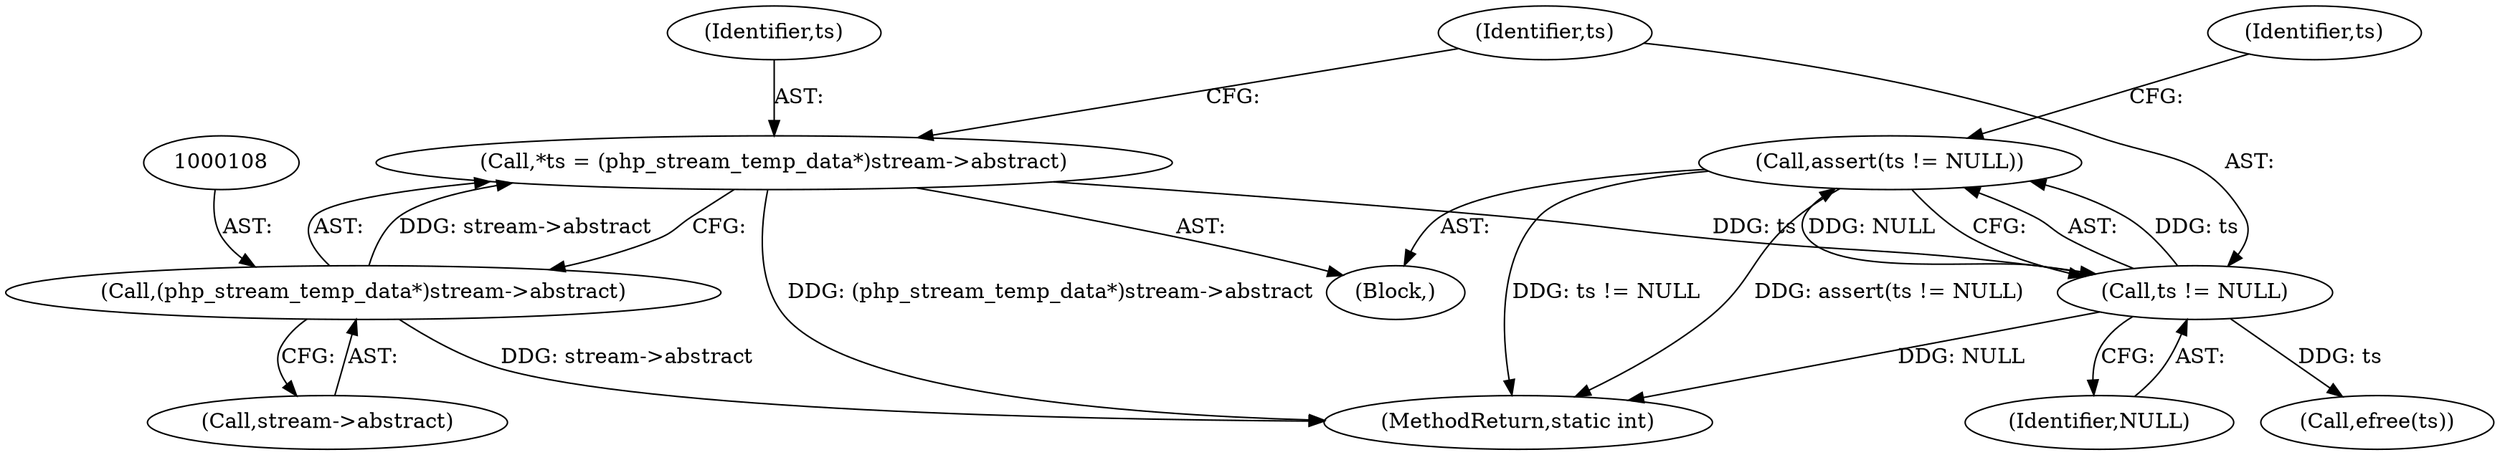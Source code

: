 digraph "0_php_6297a117d77fa3a0df2e21ca926a92c231819cd5_4@API" {
"1000113" [label="(Call,assert(ts != NULL))"];
"1000114" [label="(Call,ts != NULL)"];
"1000105" [label="(Call,*ts = (php_stream_temp_data*)stream->abstract)"];
"1000107" [label="(Call,(php_stream_temp_data*)stream->abstract)"];
"1000109" [label="(Call,stream->abstract)"];
"1000113" [label="(Call,assert(ts != NULL))"];
"1000115" [label="(Identifier,ts)"];
"1000149" [label="(Call,efree(ts))"];
"1000119" [label="(Identifier,ts)"];
"1000103" [label="(Block,)"];
"1000153" [label="(MethodReturn,static int)"];
"1000105" [label="(Call,*ts = (php_stream_temp_data*)stream->abstract)"];
"1000106" [label="(Identifier,ts)"];
"1000116" [label="(Identifier,NULL)"];
"1000114" [label="(Call,ts != NULL)"];
"1000107" [label="(Call,(php_stream_temp_data*)stream->abstract)"];
"1000113" -> "1000103"  [label="AST: "];
"1000113" -> "1000114"  [label="CFG: "];
"1000114" -> "1000113"  [label="AST: "];
"1000119" -> "1000113"  [label="CFG: "];
"1000113" -> "1000153"  [label="DDG: ts != NULL"];
"1000113" -> "1000153"  [label="DDG: assert(ts != NULL)"];
"1000114" -> "1000113"  [label="DDG: ts"];
"1000114" -> "1000113"  [label="DDG: NULL"];
"1000114" -> "1000116"  [label="CFG: "];
"1000115" -> "1000114"  [label="AST: "];
"1000116" -> "1000114"  [label="AST: "];
"1000114" -> "1000153"  [label="DDG: NULL"];
"1000105" -> "1000114"  [label="DDG: ts"];
"1000114" -> "1000149"  [label="DDG: ts"];
"1000105" -> "1000103"  [label="AST: "];
"1000105" -> "1000107"  [label="CFG: "];
"1000106" -> "1000105"  [label="AST: "];
"1000107" -> "1000105"  [label="AST: "];
"1000115" -> "1000105"  [label="CFG: "];
"1000105" -> "1000153"  [label="DDG: (php_stream_temp_data*)stream->abstract"];
"1000107" -> "1000105"  [label="DDG: stream->abstract"];
"1000107" -> "1000109"  [label="CFG: "];
"1000108" -> "1000107"  [label="AST: "];
"1000109" -> "1000107"  [label="AST: "];
"1000107" -> "1000153"  [label="DDG: stream->abstract"];
}
